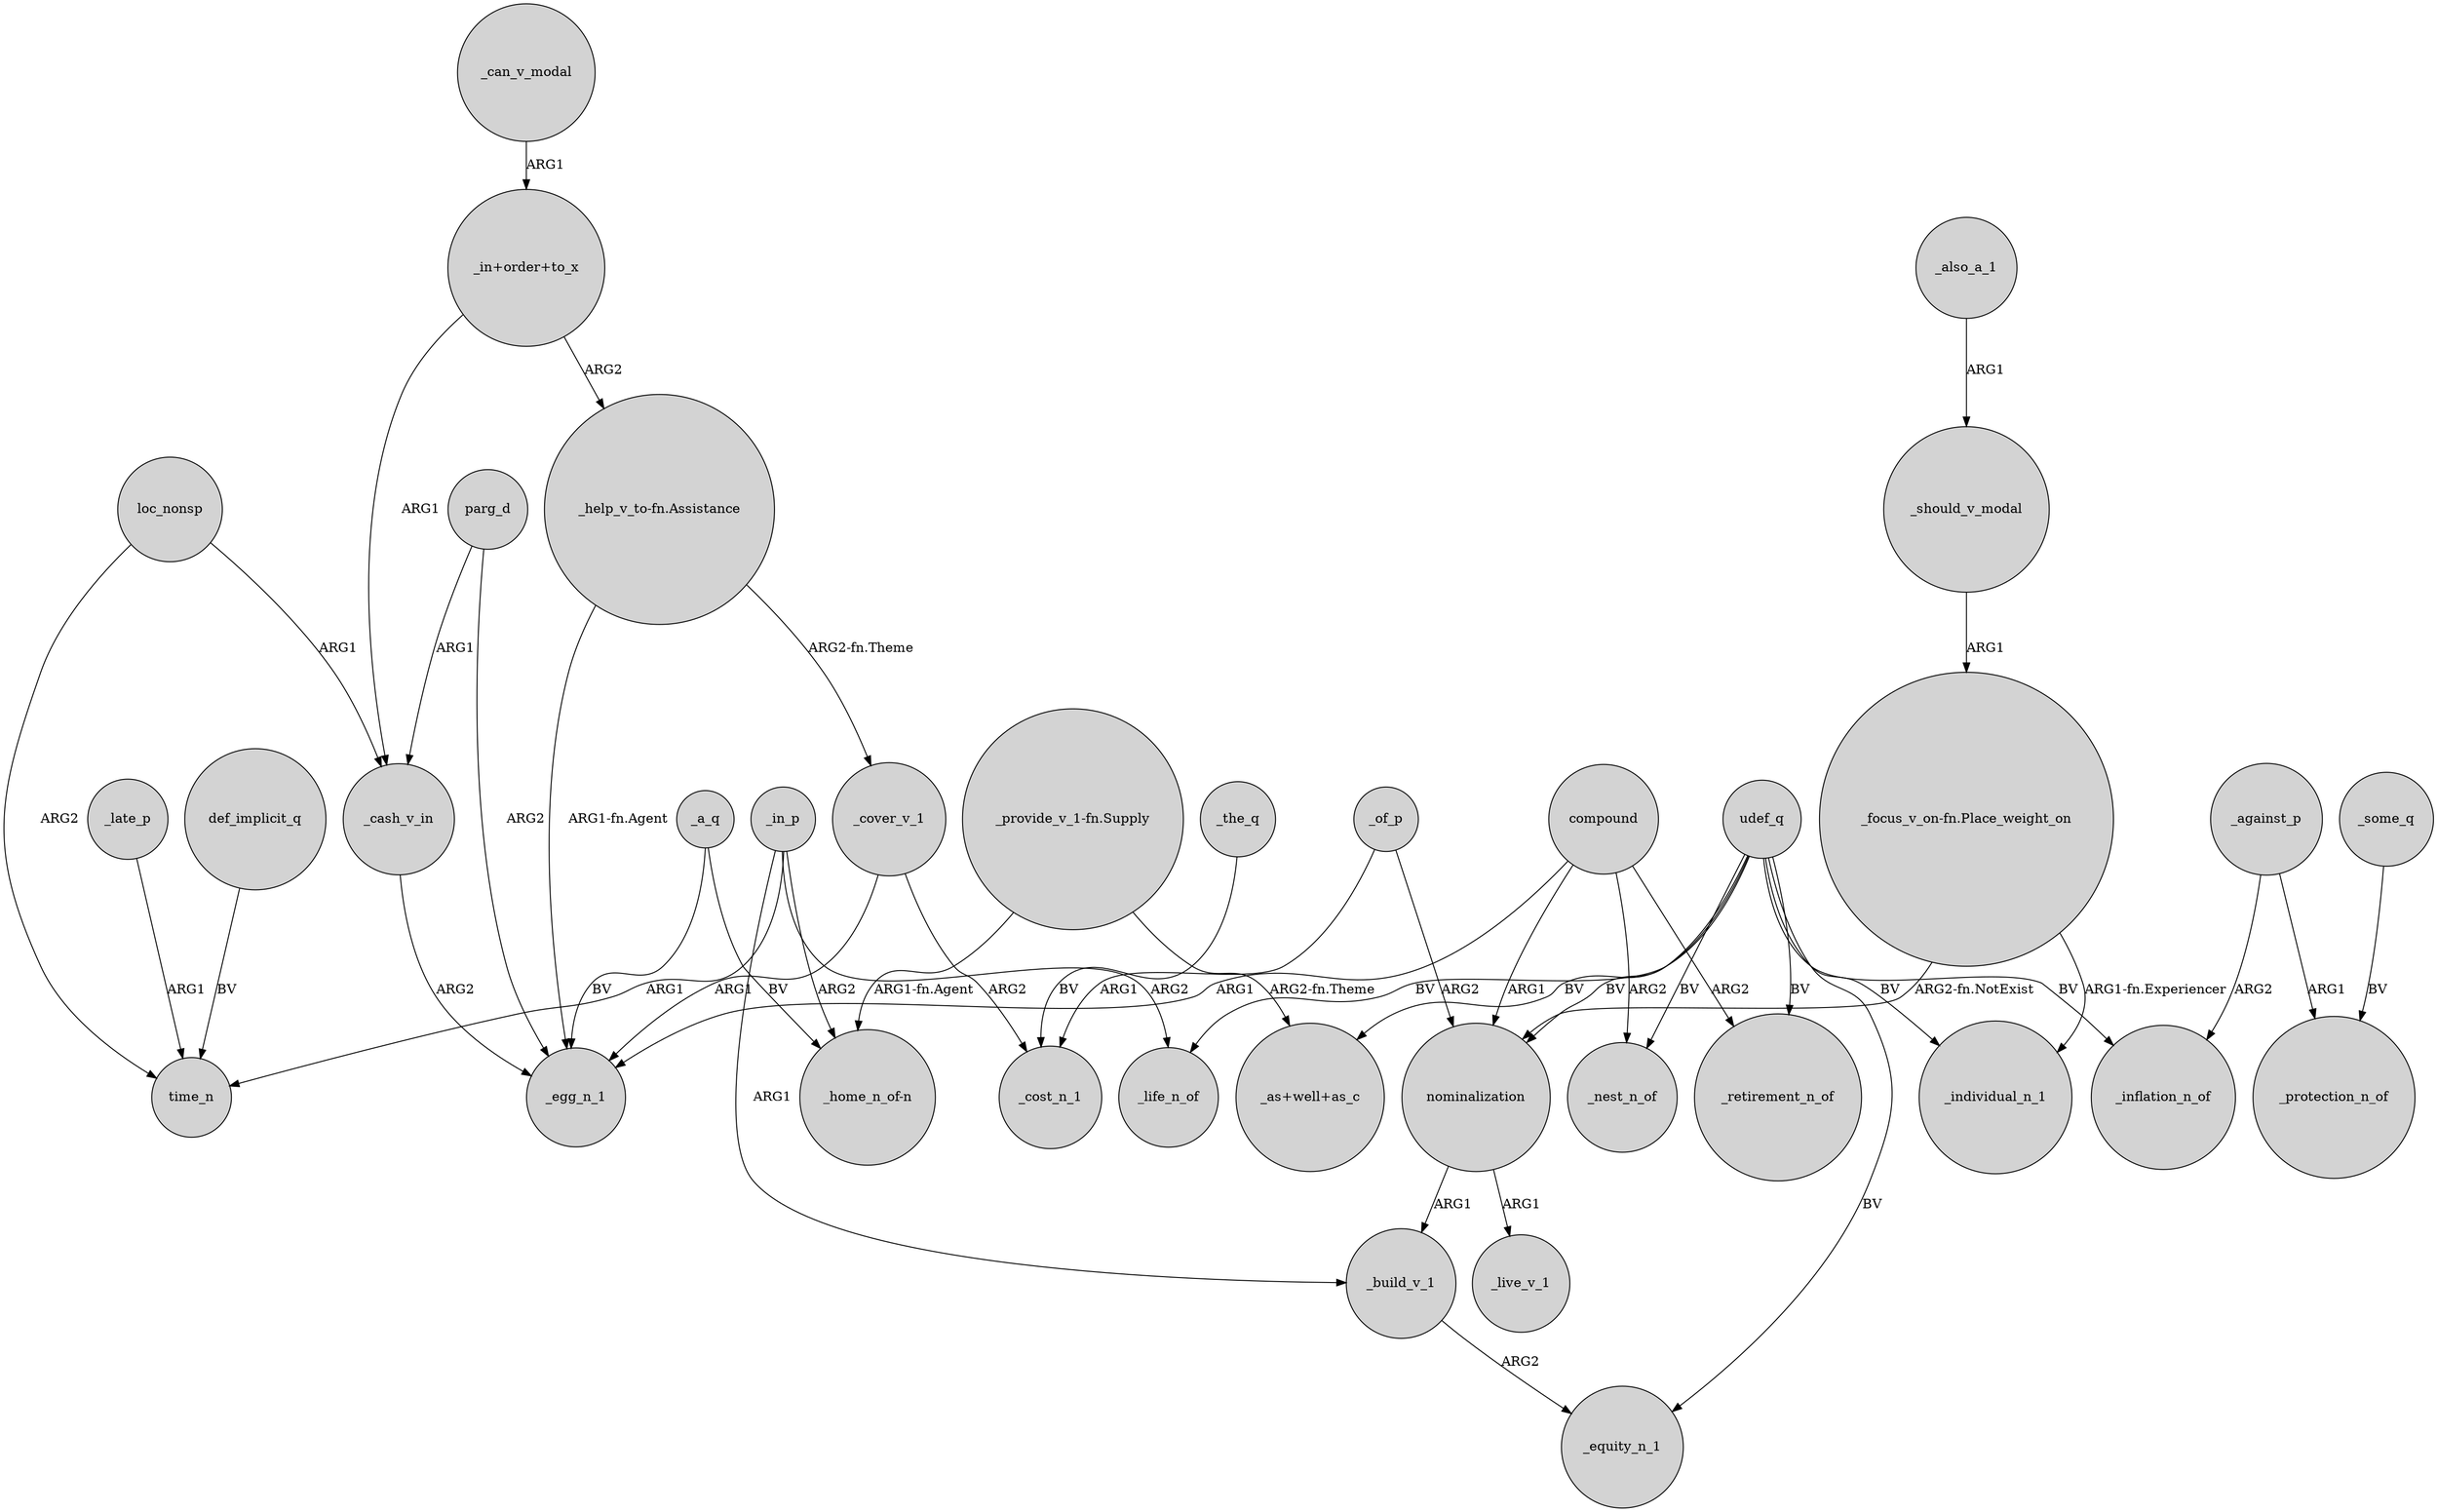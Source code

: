 digraph {
	node [shape=circle style=filled]
	_late_p -> time_n [label=ARG1]
	udef_q -> _nest_n_of [label=BV]
	udef_q -> _inflation_n_of [label=BV]
	_should_v_modal -> "_focus_v_on-fn.Place_weight_on" [label=ARG1]
	udef_q -> "_as+well+as_c" [label=BV]
	_in_p -> _life_n_of [label=ARG2]
	"_help_v_to-fn.Assistance" -> _egg_n_1 [label="ARG1-fn.Agent"]
	"_provide_v_1-fn.Supply" -> "_home_n_of-n" [label="ARG1-fn.Agent"]
	parg_d -> _cash_v_in [label=ARG1]
	_against_p -> _inflation_n_of [label=ARG2]
	def_implicit_q -> time_n [label=BV]
	_build_v_1 -> _equity_n_1 [label=ARG2]
	_a_q -> "_home_n_of-n" [label=BV]
	"_focus_v_on-fn.Place_weight_on" -> _individual_n_1 [label="ARG1-fn.Experiencer"]
	"_provide_v_1-fn.Supply" -> "_as+well+as_c" [label="ARG2-fn.Theme"]
	udef_q -> _life_n_of [label=BV]
	loc_nonsp -> _cash_v_in [label=ARG1]
	compound -> _egg_n_1 [label=ARG1]
	"_help_v_to-fn.Assistance" -> _cover_v_1 [label="ARG2-fn.Theme"]
	_in_p -> time_n [label=ARG1]
	udef_q -> _individual_n_1 [label=BV]
	_cover_v_1 -> _egg_n_1 [label=ARG1]
	_in_p -> _build_v_1 [label=ARG1]
	loc_nonsp -> time_n [label=ARG2]
	_the_q -> _cost_n_1 [label=BV]
	_of_p -> _cost_n_1 [label=ARG1]
	udef_q -> _retirement_n_of [label=BV]
	_of_p -> nominalization [label=ARG2]
	udef_q -> _equity_n_1 [label=BV]
	compound -> _nest_n_of [label=ARG2]
	_cash_v_in -> _egg_n_1 [label=ARG2]
	compound -> _retirement_n_of [label=ARG2]
	_in_p -> "_home_n_of-n" [label=ARG2]
	udef_q -> nominalization [label=BV]
	_also_a_1 -> _should_v_modal [label=ARG1]
	_some_q -> _protection_n_of [label=BV]
	"_focus_v_on-fn.Place_weight_on" -> nominalization [label="ARG2-fn.NotExist"]
	_a_q -> _egg_n_1 [label=BV]
	"_in+order+to_x" -> _cash_v_in [label=ARG1]
	"_in+order+to_x" -> "_help_v_to-fn.Assistance" [label=ARG2]
	nominalization -> _live_v_1 [label=ARG1]
	nominalization -> _build_v_1 [label=ARG1]
	_against_p -> _protection_n_of [label=ARG1]
	_cover_v_1 -> _cost_n_1 [label=ARG2]
	compound -> nominalization [label=ARG1]
	_can_v_modal -> "_in+order+to_x" [label=ARG1]
	parg_d -> _egg_n_1 [label=ARG2]
}
